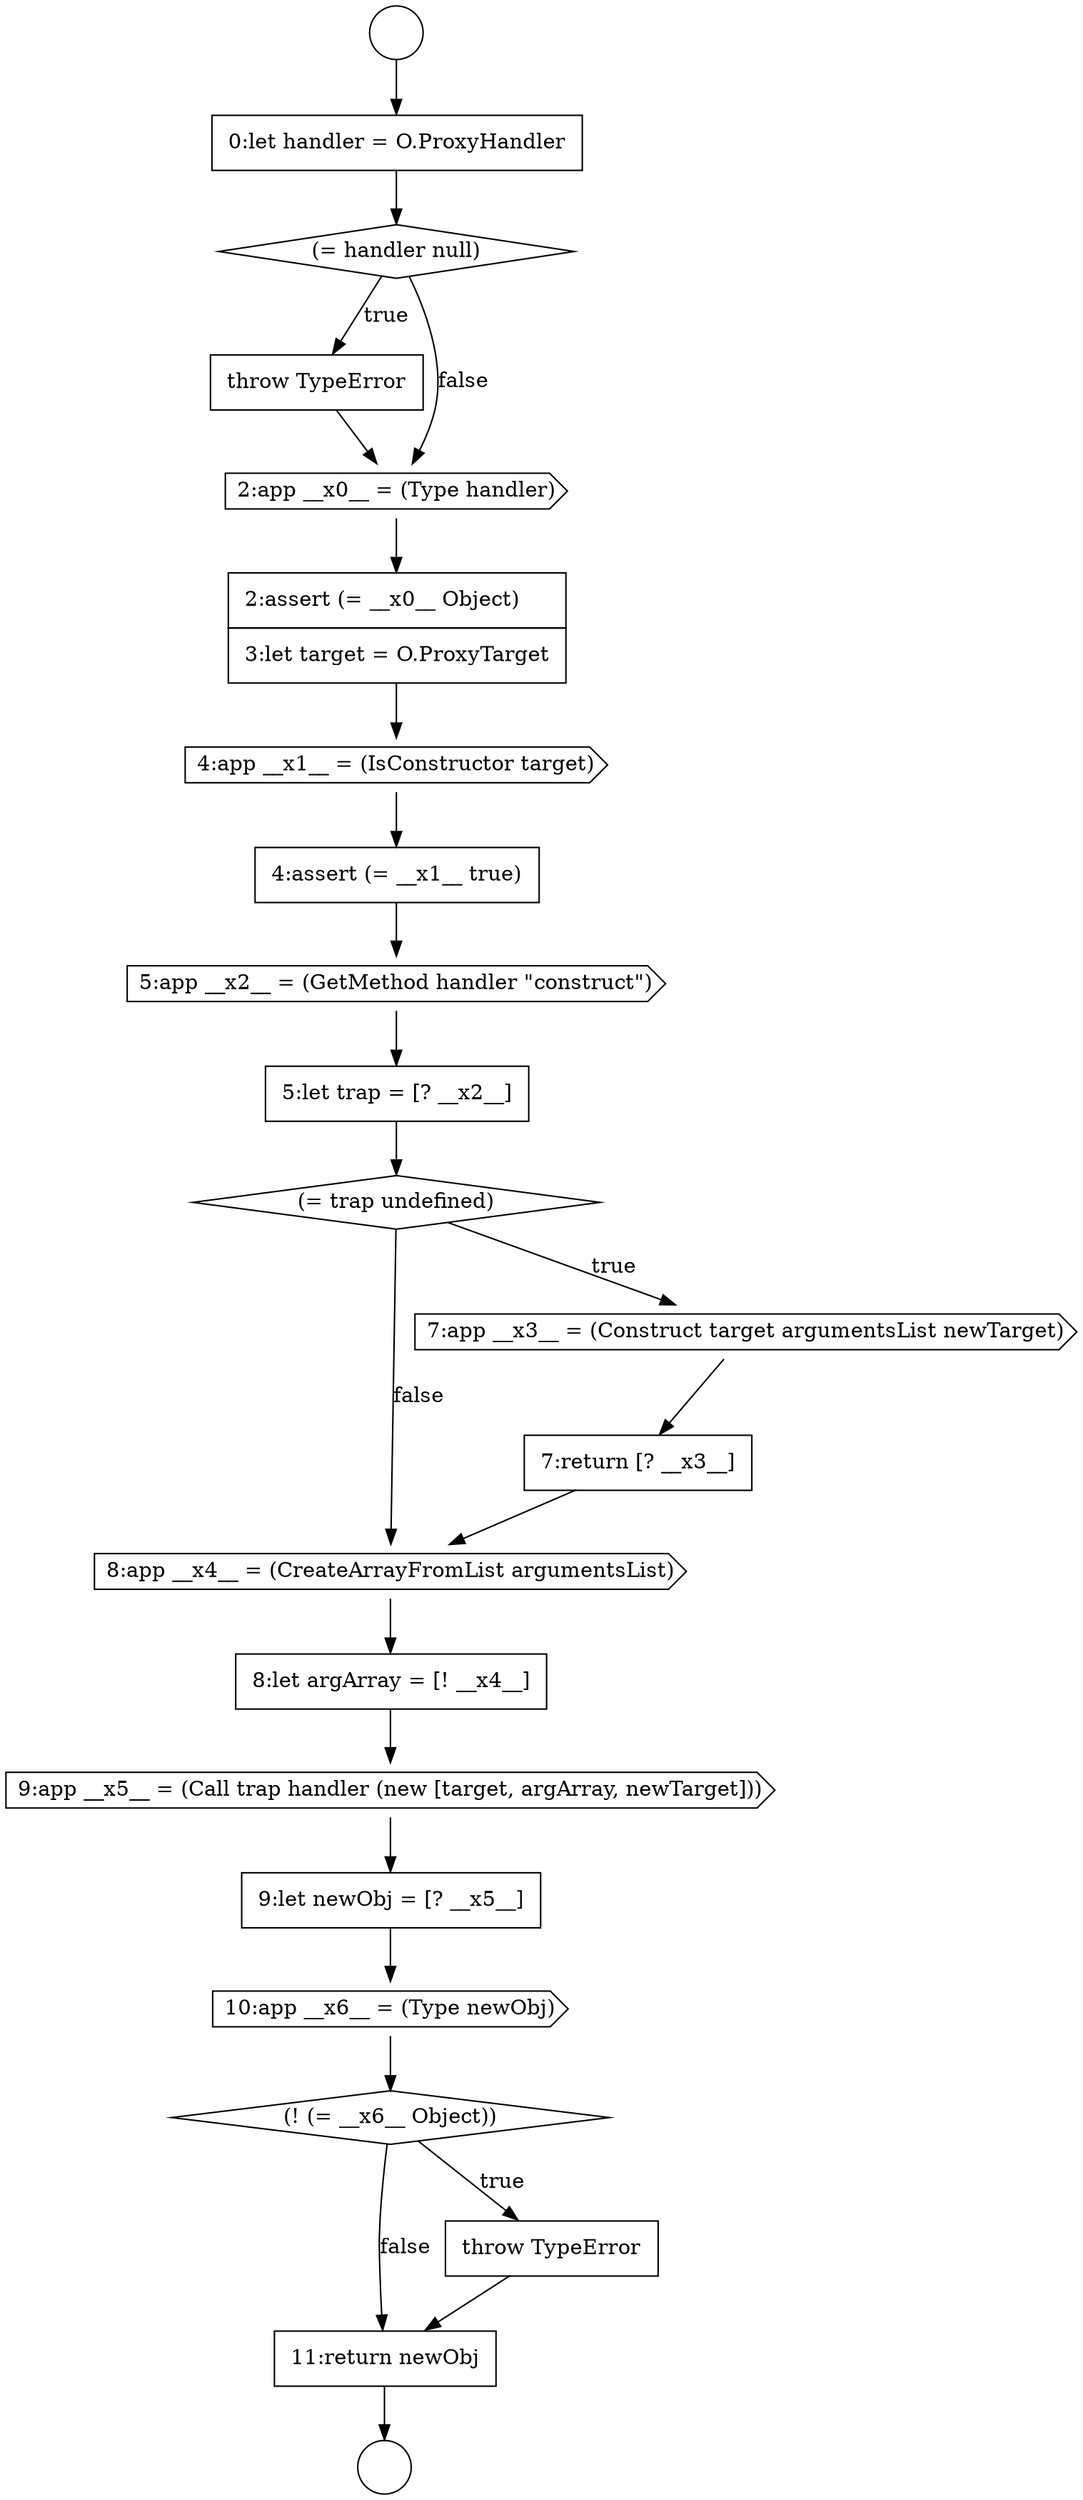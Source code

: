 digraph {
  node3530 [shape=none, margin=0, label=<<font color="black">
    <table border="0" cellborder="1" cellspacing="0" cellpadding="10">
      <tr><td align="left">0:let handler = O.ProxyHandler</td></tr>
    </table>
  </font>> color="black" fillcolor="white" style=filled]
  node3545 [shape=none, margin=0, label=<<font color="black">
    <table border="0" cellborder="1" cellspacing="0" cellpadding="10">
      <tr><td align="left">9:let newObj = [? __x5__]</td></tr>
    </table>
  </font>> color="black" fillcolor="white" style=filled]
  node3542 [shape=cds, label=<<font color="black">8:app __x4__ = (CreateArrayFromList argumentsList)</font>> color="black" fillcolor="white" style=filled]
  node3537 [shape=cds, label=<<font color="black">5:app __x2__ = (GetMethod handler &quot;construct&quot;)</font>> color="black" fillcolor="white" style=filled]
  node3531 [shape=diamond, label=<<font color="black">(= handler null)</font>> color="black" fillcolor="white" style=filled]
  node3532 [shape=none, margin=0, label=<<font color="black">
    <table border="0" cellborder="1" cellspacing="0" cellpadding="10">
      <tr><td align="left">throw TypeError</td></tr>
    </table>
  </font>> color="black" fillcolor="white" style=filled]
  node3539 [shape=diamond, label=<<font color="black">(= trap undefined)</font>> color="black" fillcolor="white" style=filled]
  node3544 [shape=cds, label=<<font color="black">9:app __x5__ = (Call trap handler (new [target, argArray, newTarget]))</font>> color="black" fillcolor="white" style=filled]
  node3529 [shape=circle label=" " color="black" fillcolor="white" style=filled]
  node3528 [shape=circle label=" " color="black" fillcolor="white" style=filled]
  node3534 [shape=none, margin=0, label=<<font color="black">
    <table border="0" cellborder="1" cellspacing="0" cellpadding="10">
      <tr><td align="left">2:assert (= __x0__ Object)</td></tr>
      <tr><td align="left">3:let target = O.ProxyTarget</td></tr>
    </table>
  </font>> color="black" fillcolor="white" style=filled]
  node3549 [shape=none, margin=0, label=<<font color="black">
    <table border="0" cellborder="1" cellspacing="0" cellpadding="10">
      <tr><td align="left">11:return newObj</td></tr>
    </table>
  </font>> color="black" fillcolor="white" style=filled]
  node3546 [shape=cds, label=<<font color="black">10:app __x6__ = (Type newObj)</font>> color="black" fillcolor="white" style=filled]
  node3535 [shape=cds, label=<<font color="black">4:app __x1__ = (IsConstructor target)</font>> color="black" fillcolor="white" style=filled]
  node3541 [shape=none, margin=0, label=<<font color="black">
    <table border="0" cellborder="1" cellspacing="0" cellpadding="10">
      <tr><td align="left">7:return [? __x3__]</td></tr>
    </table>
  </font>> color="black" fillcolor="white" style=filled]
  node3540 [shape=cds, label=<<font color="black">7:app __x3__ = (Construct target argumentsList newTarget)</font>> color="black" fillcolor="white" style=filled]
  node3536 [shape=none, margin=0, label=<<font color="black">
    <table border="0" cellborder="1" cellspacing="0" cellpadding="10">
      <tr><td align="left">4:assert (= __x1__ true)</td></tr>
    </table>
  </font>> color="black" fillcolor="white" style=filled]
  node3547 [shape=diamond, label=<<font color="black">(! (= __x6__ Object))</font>> color="black" fillcolor="white" style=filled]
  node3533 [shape=cds, label=<<font color="black">2:app __x0__ = (Type handler)</font>> color="black" fillcolor="white" style=filled]
  node3548 [shape=none, margin=0, label=<<font color="black">
    <table border="0" cellborder="1" cellspacing="0" cellpadding="10">
      <tr><td align="left">throw TypeError</td></tr>
    </table>
  </font>> color="black" fillcolor="white" style=filled]
  node3543 [shape=none, margin=0, label=<<font color="black">
    <table border="0" cellborder="1" cellspacing="0" cellpadding="10">
      <tr><td align="left">8:let argArray = [! __x4__]</td></tr>
    </table>
  </font>> color="black" fillcolor="white" style=filled]
  node3538 [shape=none, margin=0, label=<<font color="black">
    <table border="0" cellborder="1" cellspacing="0" cellpadding="10">
      <tr><td align="left">5:let trap = [? __x2__]</td></tr>
    </table>
  </font>> color="black" fillcolor="white" style=filled]
  node3543 -> node3544 [ color="black"]
  node3541 -> node3542 [ color="black"]
  node3537 -> node3538 [ color="black"]
  node3534 -> node3535 [ color="black"]
  node3540 -> node3541 [ color="black"]
  node3536 -> node3537 [ color="black"]
  node3528 -> node3530 [ color="black"]
  node3547 -> node3548 [label=<<font color="black">true</font>> color="black"]
  node3547 -> node3549 [label=<<font color="black">false</font>> color="black"]
  node3549 -> node3529 [ color="black"]
  node3546 -> node3547 [ color="black"]
  node3531 -> node3532 [label=<<font color="black">true</font>> color="black"]
  node3531 -> node3533 [label=<<font color="black">false</font>> color="black"]
  node3533 -> node3534 [ color="black"]
  node3530 -> node3531 [ color="black"]
  node3545 -> node3546 [ color="black"]
  node3544 -> node3545 [ color="black"]
  node3538 -> node3539 [ color="black"]
  node3539 -> node3540 [label=<<font color="black">true</font>> color="black"]
  node3539 -> node3542 [label=<<font color="black">false</font>> color="black"]
  node3535 -> node3536 [ color="black"]
  node3542 -> node3543 [ color="black"]
  node3548 -> node3549 [ color="black"]
  node3532 -> node3533 [ color="black"]
}
